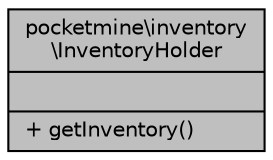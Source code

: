 digraph "pocketmine\inventory\InventoryHolder"
{
 // INTERACTIVE_SVG=YES
 // LATEX_PDF_SIZE
  edge [fontname="Helvetica",fontsize="10",labelfontname="Helvetica",labelfontsize="10"];
  node [fontname="Helvetica",fontsize="10",shape=record];
  Node1 [label="{pocketmine\\inventory\l\\InventoryHolder\n||+ getInventory()\l}",height=0.2,width=0.4,color="black", fillcolor="grey75", style="filled", fontcolor="black",tooltip=" "];
}
